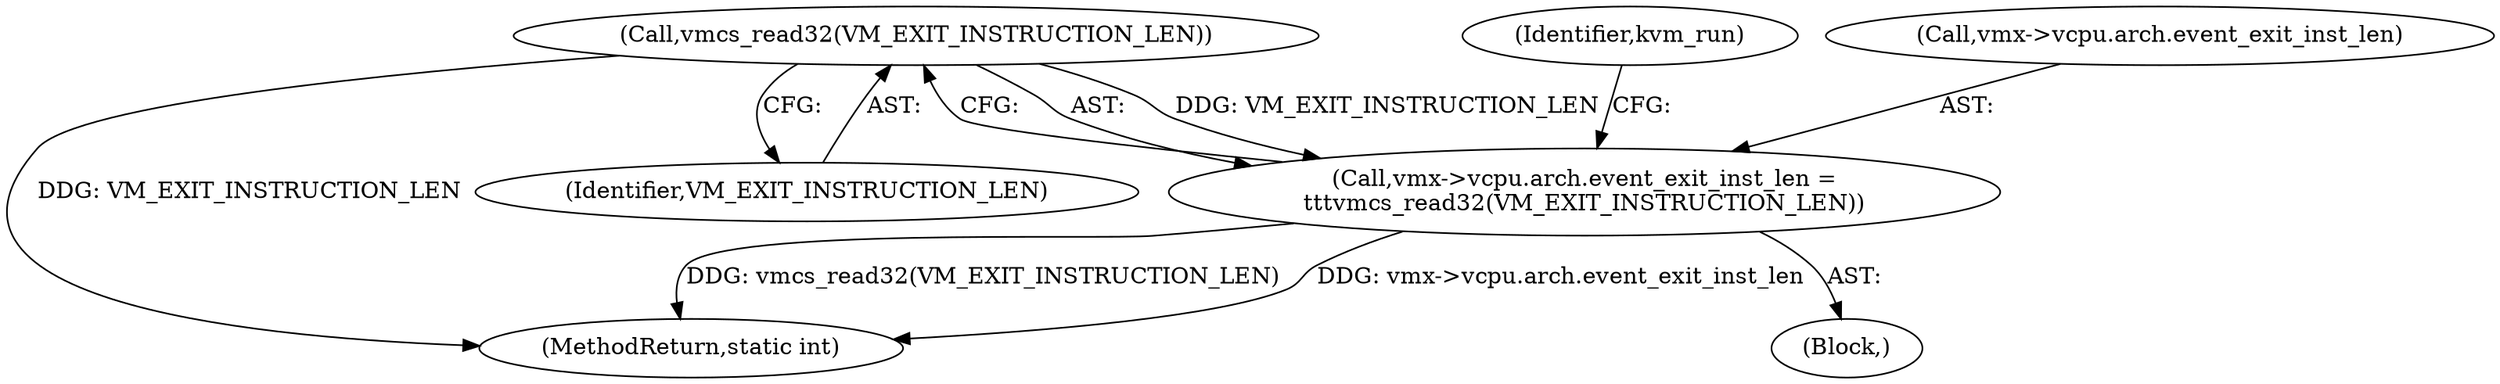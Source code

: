 digraph "0_linux_ef85b67385436ddc1998f45f1d6a210f935b3388@API" {
"1000401" [label="(Call,vmcs_read32(VM_EXIT_INSTRUCTION_LEN))"];
"1000393" [label="(Call,vmx->vcpu.arch.event_exit_inst_len =\n\t\t\tvmcs_read32(VM_EXIT_INSTRUCTION_LEN))"];
"1000457" [label="(MethodReturn,static int)"];
"1000320" [label="(Block,)"];
"1000405" [label="(Identifier,kvm_run)"];
"1000394" [label="(Call,vmx->vcpu.arch.event_exit_inst_len)"];
"1000393" [label="(Call,vmx->vcpu.arch.event_exit_inst_len =\n\t\t\tvmcs_read32(VM_EXIT_INSTRUCTION_LEN))"];
"1000401" [label="(Call,vmcs_read32(VM_EXIT_INSTRUCTION_LEN))"];
"1000402" [label="(Identifier,VM_EXIT_INSTRUCTION_LEN)"];
"1000401" -> "1000393"  [label="AST: "];
"1000401" -> "1000402"  [label="CFG: "];
"1000402" -> "1000401"  [label="AST: "];
"1000393" -> "1000401"  [label="CFG: "];
"1000401" -> "1000457"  [label="DDG: VM_EXIT_INSTRUCTION_LEN"];
"1000401" -> "1000393"  [label="DDG: VM_EXIT_INSTRUCTION_LEN"];
"1000393" -> "1000320"  [label="AST: "];
"1000394" -> "1000393"  [label="AST: "];
"1000405" -> "1000393"  [label="CFG: "];
"1000393" -> "1000457"  [label="DDG: vmx->vcpu.arch.event_exit_inst_len"];
"1000393" -> "1000457"  [label="DDG: vmcs_read32(VM_EXIT_INSTRUCTION_LEN)"];
}
